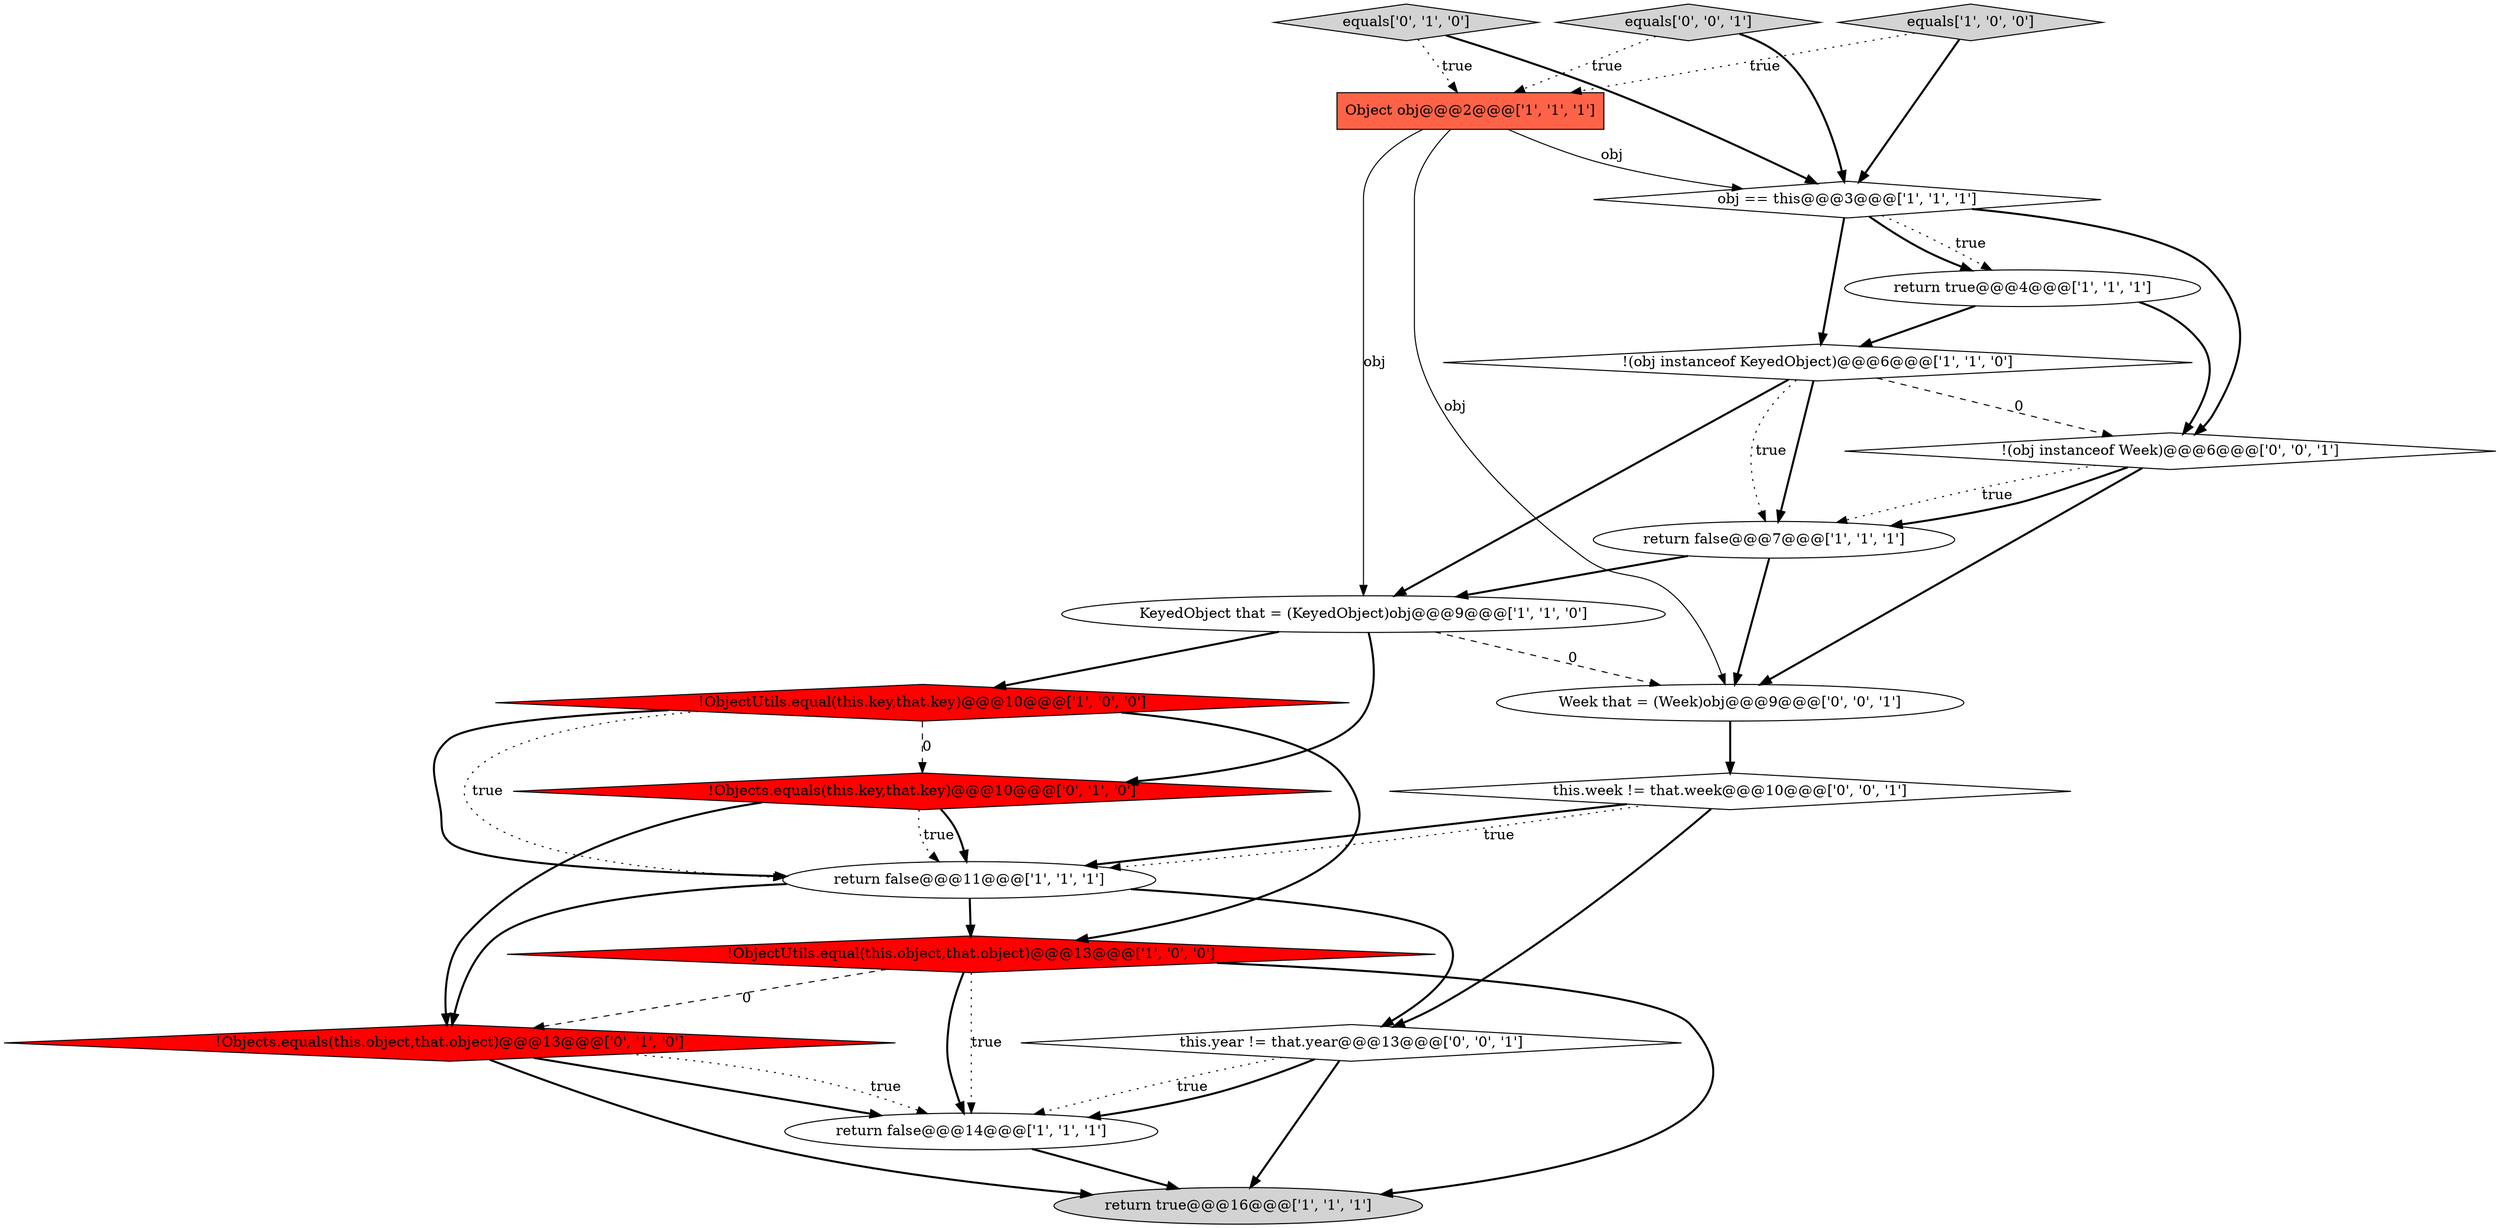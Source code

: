 digraph {
12 [style = filled, label = "!Objects.equals(this.object,that.object)@@@13@@@['0', '1', '0']", fillcolor = red, shape = diamond image = "AAA1AAABBB2BBB"];
0 [style = filled, label = "!ObjectUtils.equal(this.key,that.key)@@@10@@@['1', '0', '0']", fillcolor = red, shape = diamond image = "AAA1AAABBB1BBB"];
3 [style = filled, label = "!ObjectUtils.equal(this.object,that.object)@@@13@@@['1', '0', '0']", fillcolor = red, shape = diamond image = "AAA1AAABBB1BBB"];
13 [style = filled, label = "!Objects.equals(this.key,that.key)@@@10@@@['0', '1', '0']", fillcolor = red, shape = diamond image = "AAA1AAABBB2BBB"];
5 [style = filled, label = "return true@@@4@@@['1', '1', '1']", fillcolor = white, shape = ellipse image = "AAA0AAABBB1BBB"];
6 [style = filled, label = "return false@@@11@@@['1', '1', '1']", fillcolor = white, shape = ellipse image = "AAA0AAABBB1BBB"];
17 [style = filled, label = "this.week != that.week@@@10@@@['0', '0', '1']", fillcolor = white, shape = diamond image = "AAA0AAABBB3BBB"];
19 [style = filled, label = "Week that = (Week)obj@@@9@@@['0', '0', '1']", fillcolor = white, shape = ellipse image = "AAA0AAABBB3BBB"];
1 [style = filled, label = "return false@@@14@@@['1', '1', '1']", fillcolor = white, shape = ellipse image = "AAA0AAABBB1BBB"];
10 [style = filled, label = "KeyedObject that = (KeyedObject)obj@@@9@@@['1', '1', '0']", fillcolor = white, shape = ellipse image = "AAA0AAABBB1BBB"];
11 [style = filled, label = "return false@@@7@@@['1', '1', '1']", fillcolor = white, shape = ellipse image = "AAA0AAABBB1BBB"];
4 [style = filled, label = "Object obj@@@2@@@['1', '1', '1']", fillcolor = tomato, shape = box image = "AAA0AAABBB1BBB"];
14 [style = filled, label = "equals['0', '1', '0']", fillcolor = lightgray, shape = diamond image = "AAA0AAABBB2BBB"];
15 [style = filled, label = "equals['0', '0', '1']", fillcolor = lightgray, shape = diamond image = "AAA0AAABBB3BBB"];
8 [style = filled, label = "obj == this@@@3@@@['1', '1', '1']", fillcolor = white, shape = diamond image = "AAA0AAABBB1BBB"];
7 [style = filled, label = "equals['1', '0', '0']", fillcolor = lightgray, shape = diamond image = "AAA0AAABBB1BBB"];
16 [style = filled, label = "this.year != that.year@@@13@@@['0', '0', '1']", fillcolor = white, shape = diamond image = "AAA0AAABBB3BBB"];
18 [style = filled, label = "!(obj instanceof Week)@@@6@@@['0', '0', '1']", fillcolor = white, shape = diamond image = "AAA0AAABBB3BBB"];
9 [style = filled, label = "!(obj instanceof KeyedObject)@@@6@@@['1', '1', '0']", fillcolor = white, shape = diamond image = "AAA0AAABBB1BBB"];
2 [style = filled, label = "return true@@@16@@@['1', '1', '1']", fillcolor = lightgray, shape = ellipse image = "AAA0AAABBB1BBB"];
13->6 [style = dotted, label="true"];
0->3 [style = bold, label=""];
6->3 [style = bold, label=""];
9->11 [style = bold, label=""];
5->9 [style = bold, label=""];
3->1 [style = bold, label=""];
17->6 [style = bold, label=""];
17->6 [style = dotted, label="true"];
0->6 [style = bold, label=""];
8->18 [style = bold, label=""];
10->19 [style = dashed, label="0"];
9->18 [style = dashed, label="0"];
9->11 [style = dotted, label="true"];
18->11 [style = bold, label=""];
18->19 [style = bold, label=""];
12->1 [style = dotted, label="true"];
5->18 [style = bold, label=""];
19->17 [style = bold, label=""];
9->10 [style = bold, label=""];
11->19 [style = bold, label=""];
16->2 [style = bold, label=""];
0->6 [style = dotted, label="true"];
7->8 [style = bold, label=""];
12->1 [style = bold, label=""];
15->4 [style = dotted, label="true"];
4->8 [style = solid, label="obj"];
18->11 [style = dotted, label="true"];
12->2 [style = bold, label=""];
13->12 [style = bold, label=""];
3->12 [style = dashed, label="0"];
8->5 [style = bold, label=""];
16->1 [style = dotted, label="true"];
3->2 [style = bold, label=""];
8->5 [style = dotted, label="true"];
10->13 [style = bold, label=""];
11->10 [style = bold, label=""];
6->16 [style = bold, label=""];
16->1 [style = bold, label=""];
10->0 [style = bold, label=""];
7->4 [style = dotted, label="true"];
4->10 [style = solid, label="obj"];
4->19 [style = solid, label="obj"];
8->9 [style = bold, label=""];
0->13 [style = dashed, label="0"];
1->2 [style = bold, label=""];
14->8 [style = bold, label=""];
13->6 [style = bold, label=""];
14->4 [style = dotted, label="true"];
3->1 [style = dotted, label="true"];
15->8 [style = bold, label=""];
17->16 [style = bold, label=""];
6->12 [style = bold, label=""];
}
